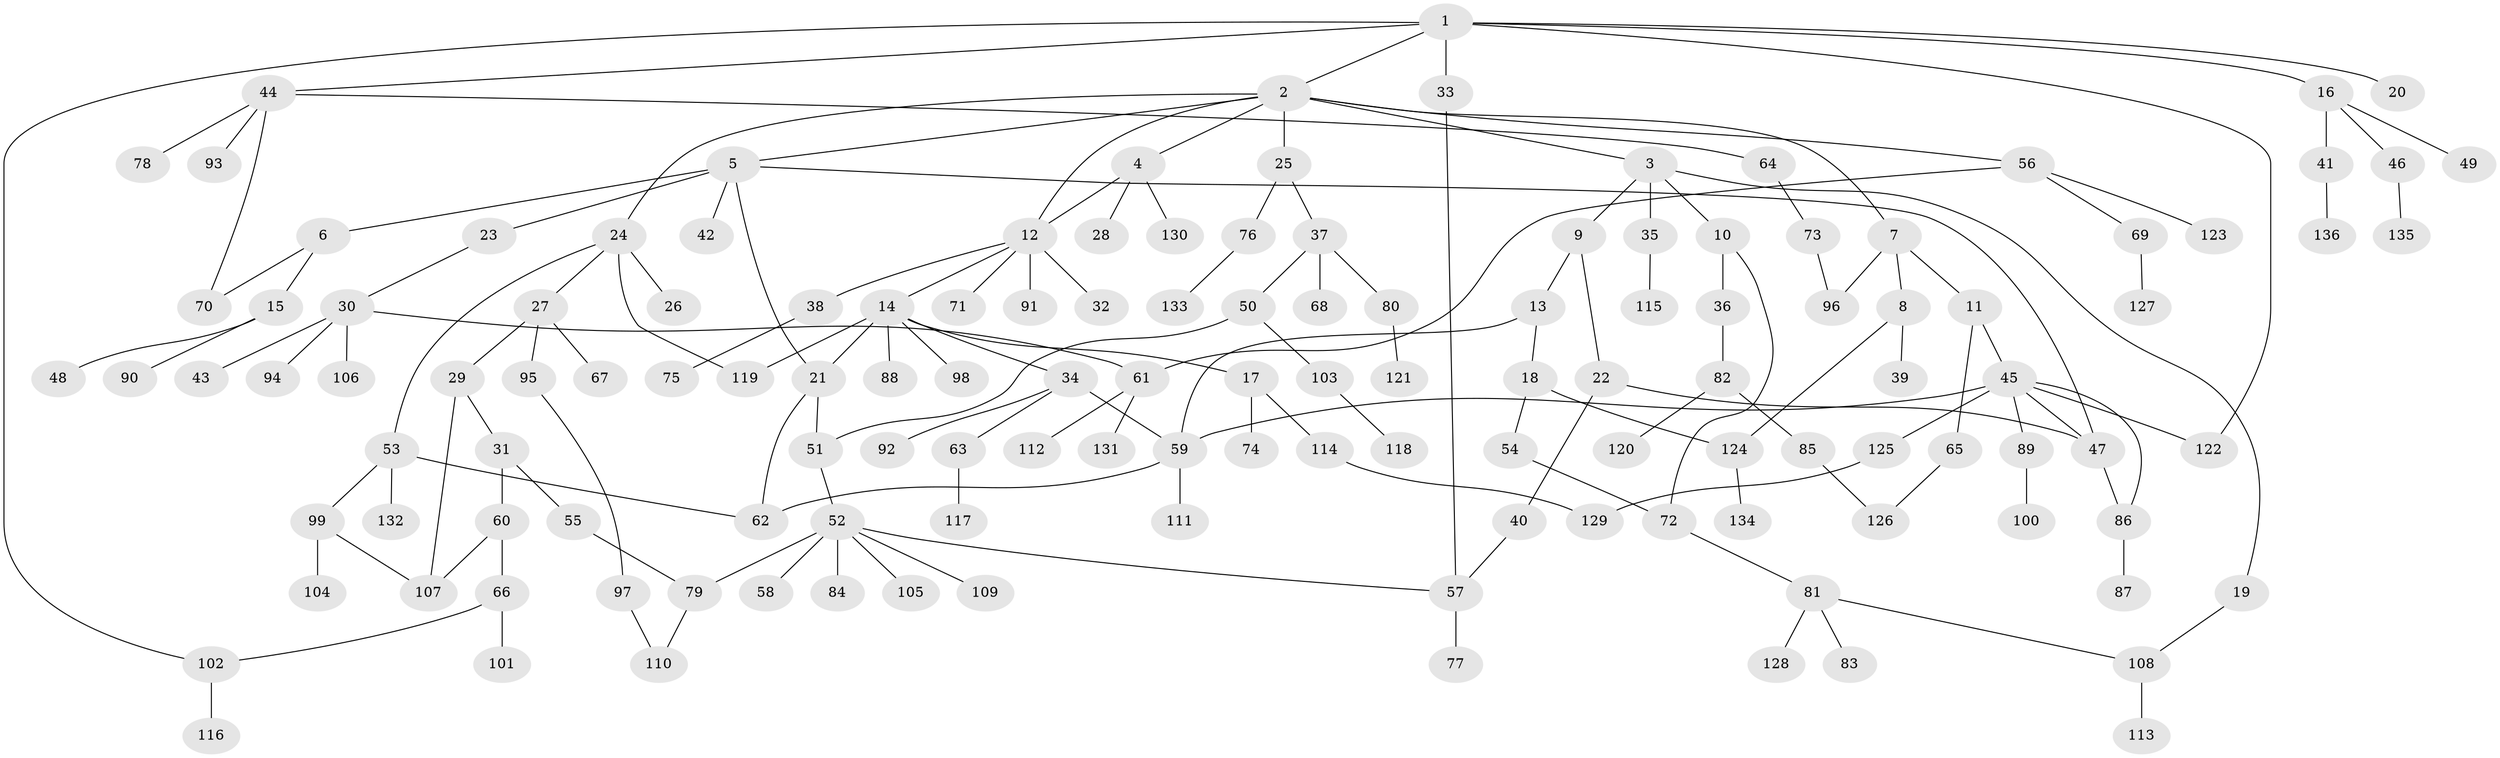 // Generated by graph-tools (version 1.1) at 2025/01/03/09/25 03:01:04]
// undirected, 136 vertices, 162 edges
graph export_dot {
graph [start="1"]
  node [color=gray90,style=filled];
  1;
  2;
  3;
  4;
  5;
  6;
  7;
  8;
  9;
  10;
  11;
  12;
  13;
  14;
  15;
  16;
  17;
  18;
  19;
  20;
  21;
  22;
  23;
  24;
  25;
  26;
  27;
  28;
  29;
  30;
  31;
  32;
  33;
  34;
  35;
  36;
  37;
  38;
  39;
  40;
  41;
  42;
  43;
  44;
  45;
  46;
  47;
  48;
  49;
  50;
  51;
  52;
  53;
  54;
  55;
  56;
  57;
  58;
  59;
  60;
  61;
  62;
  63;
  64;
  65;
  66;
  67;
  68;
  69;
  70;
  71;
  72;
  73;
  74;
  75;
  76;
  77;
  78;
  79;
  80;
  81;
  82;
  83;
  84;
  85;
  86;
  87;
  88;
  89;
  90;
  91;
  92;
  93;
  94;
  95;
  96;
  97;
  98;
  99;
  100;
  101;
  102;
  103;
  104;
  105;
  106;
  107;
  108;
  109;
  110;
  111;
  112;
  113;
  114;
  115;
  116;
  117;
  118;
  119;
  120;
  121;
  122;
  123;
  124;
  125;
  126;
  127;
  128;
  129;
  130;
  131;
  132;
  133;
  134;
  135;
  136;
  1 -- 2;
  1 -- 16;
  1 -- 20;
  1 -- 33;
  1 -- 44;
  1 -- 122;
  1 -- 102;
  2 -- 3;
  2 -- 4;
  2 -- 5;
  2 -- 7;
  2 -- 12;
  2 -- 24;
  2 -- 25;
  2 -- 56;
  3 -- 9;
  3 -- 10;
  3 -- 19;
  3 -- 35;
  4 -- 28;
  4 -- 130;
  4 -- 12;
  5 -- 6;
  5 -- 23;
  5 -- 42;
  5 -- 47;
  5 -- 21;
  6 -- 15;
  6 -- 70;
  7 -- 8;
  7 -- 11;
  7 -- 96;
  8 -- 39;
  8 -- 124;
  9 -- 13;
  9 -- 22;
  10 -- 36;
  10 -- 72;
  11 -- 45;
  11 -- 65;
  12 -- 14;
  12 -- 32;
  12 -- 38;
  12 -- 71;
  12 -- 91;
  13 -- 18;
  13 -- 59;
  14 -- 17;
  14 -- 21;
  14 -- 34;
  14 -- 88;
  14 -- 98;
  14 -- 119;
  15 -- 48;
  15 -- 90;
  16 -- 41;
  16 -- 46;
  16 -- 49;
  17 -- 74;
  17 -- 114;
  18 -- 54;
  18 -- 124;
  19 -- 108;
  21 -- 62;
  21 -- 51;
  22 -- 40;
  22 -- 47;
  23 -- 30;
  24 -- 26;
  24 -- 27;
  24 -- 53;
  24 -- 119;
  25 -- 37;
  25 -- 76;
  27 -- 29;
  27 -- 67;
  27 -- 95;
  29 -- 31;
  29 -- 107;
  30 -- 43;
  30 -- 94;
  30 -- 106;
  30 -- 61;
  31 -- 55;
  31 -- 60;
  33 -- 57;
  34 -- 63;
  34 -- 92;
  34 -- 59;
  35 -- 115;
  36 -- 82;
  37 -- 50;
  37 -- 68;
  37 -- 80;
  38 -- 75;
  40 -- 57;
  41 -- 136;
  44 -- 64;
  44 -- 70;
  44 -- 78;
  44 -- 93;
  45 -- 59;
  45 -- 86;
  45 -- 89;
  45 -- 125;
  45 -- 122;
  45 -- 47;
  46 -- 135;
  47 -- 86;
  50 -- 51;
  50 -- 103;
  51 -- 52;
  52 -- 57;
  52 -- 58;
  52 -- 84;
  52 -- 105;
  52 -- 109;
  52 -- 79;
  53 -- 99;
  53 -- 132;
  53 -- 62;
  54 -- 72;
  55 -- 79;
  56 -- 61;
  56 -- 69;
  56 -- 123;
  57 -- 77;
  59 -- 111;
  59 -- 62;
  60 -- 66;
  60 -- 107;
  61 -- 112;
  61 -- 131;
  63 -- 117;
  64 -- 73;
  65 -- 126;
  66 -- 101;
  66 -- 102;
  69 -- 127;
  72 -- 81;
  73 -- 96;
  76 -- 133;
  79 -- 110;
  80 -- 121;
  81 -- 83;
  81 -- 108;
  81 -- 128;
  82 -- 85;
  82 -- 120;
  85 -- 126;
  86 -- 87;
  89 -- 100;
  95 -- 97;
  97 -- 110;
  99 -- 104;
  99 -- 107;
  102 -- 116;
  103 -- 118;
  108 -- 113;
  114 -- 129;
  124 -- 134;
  125 -- 129;
}
